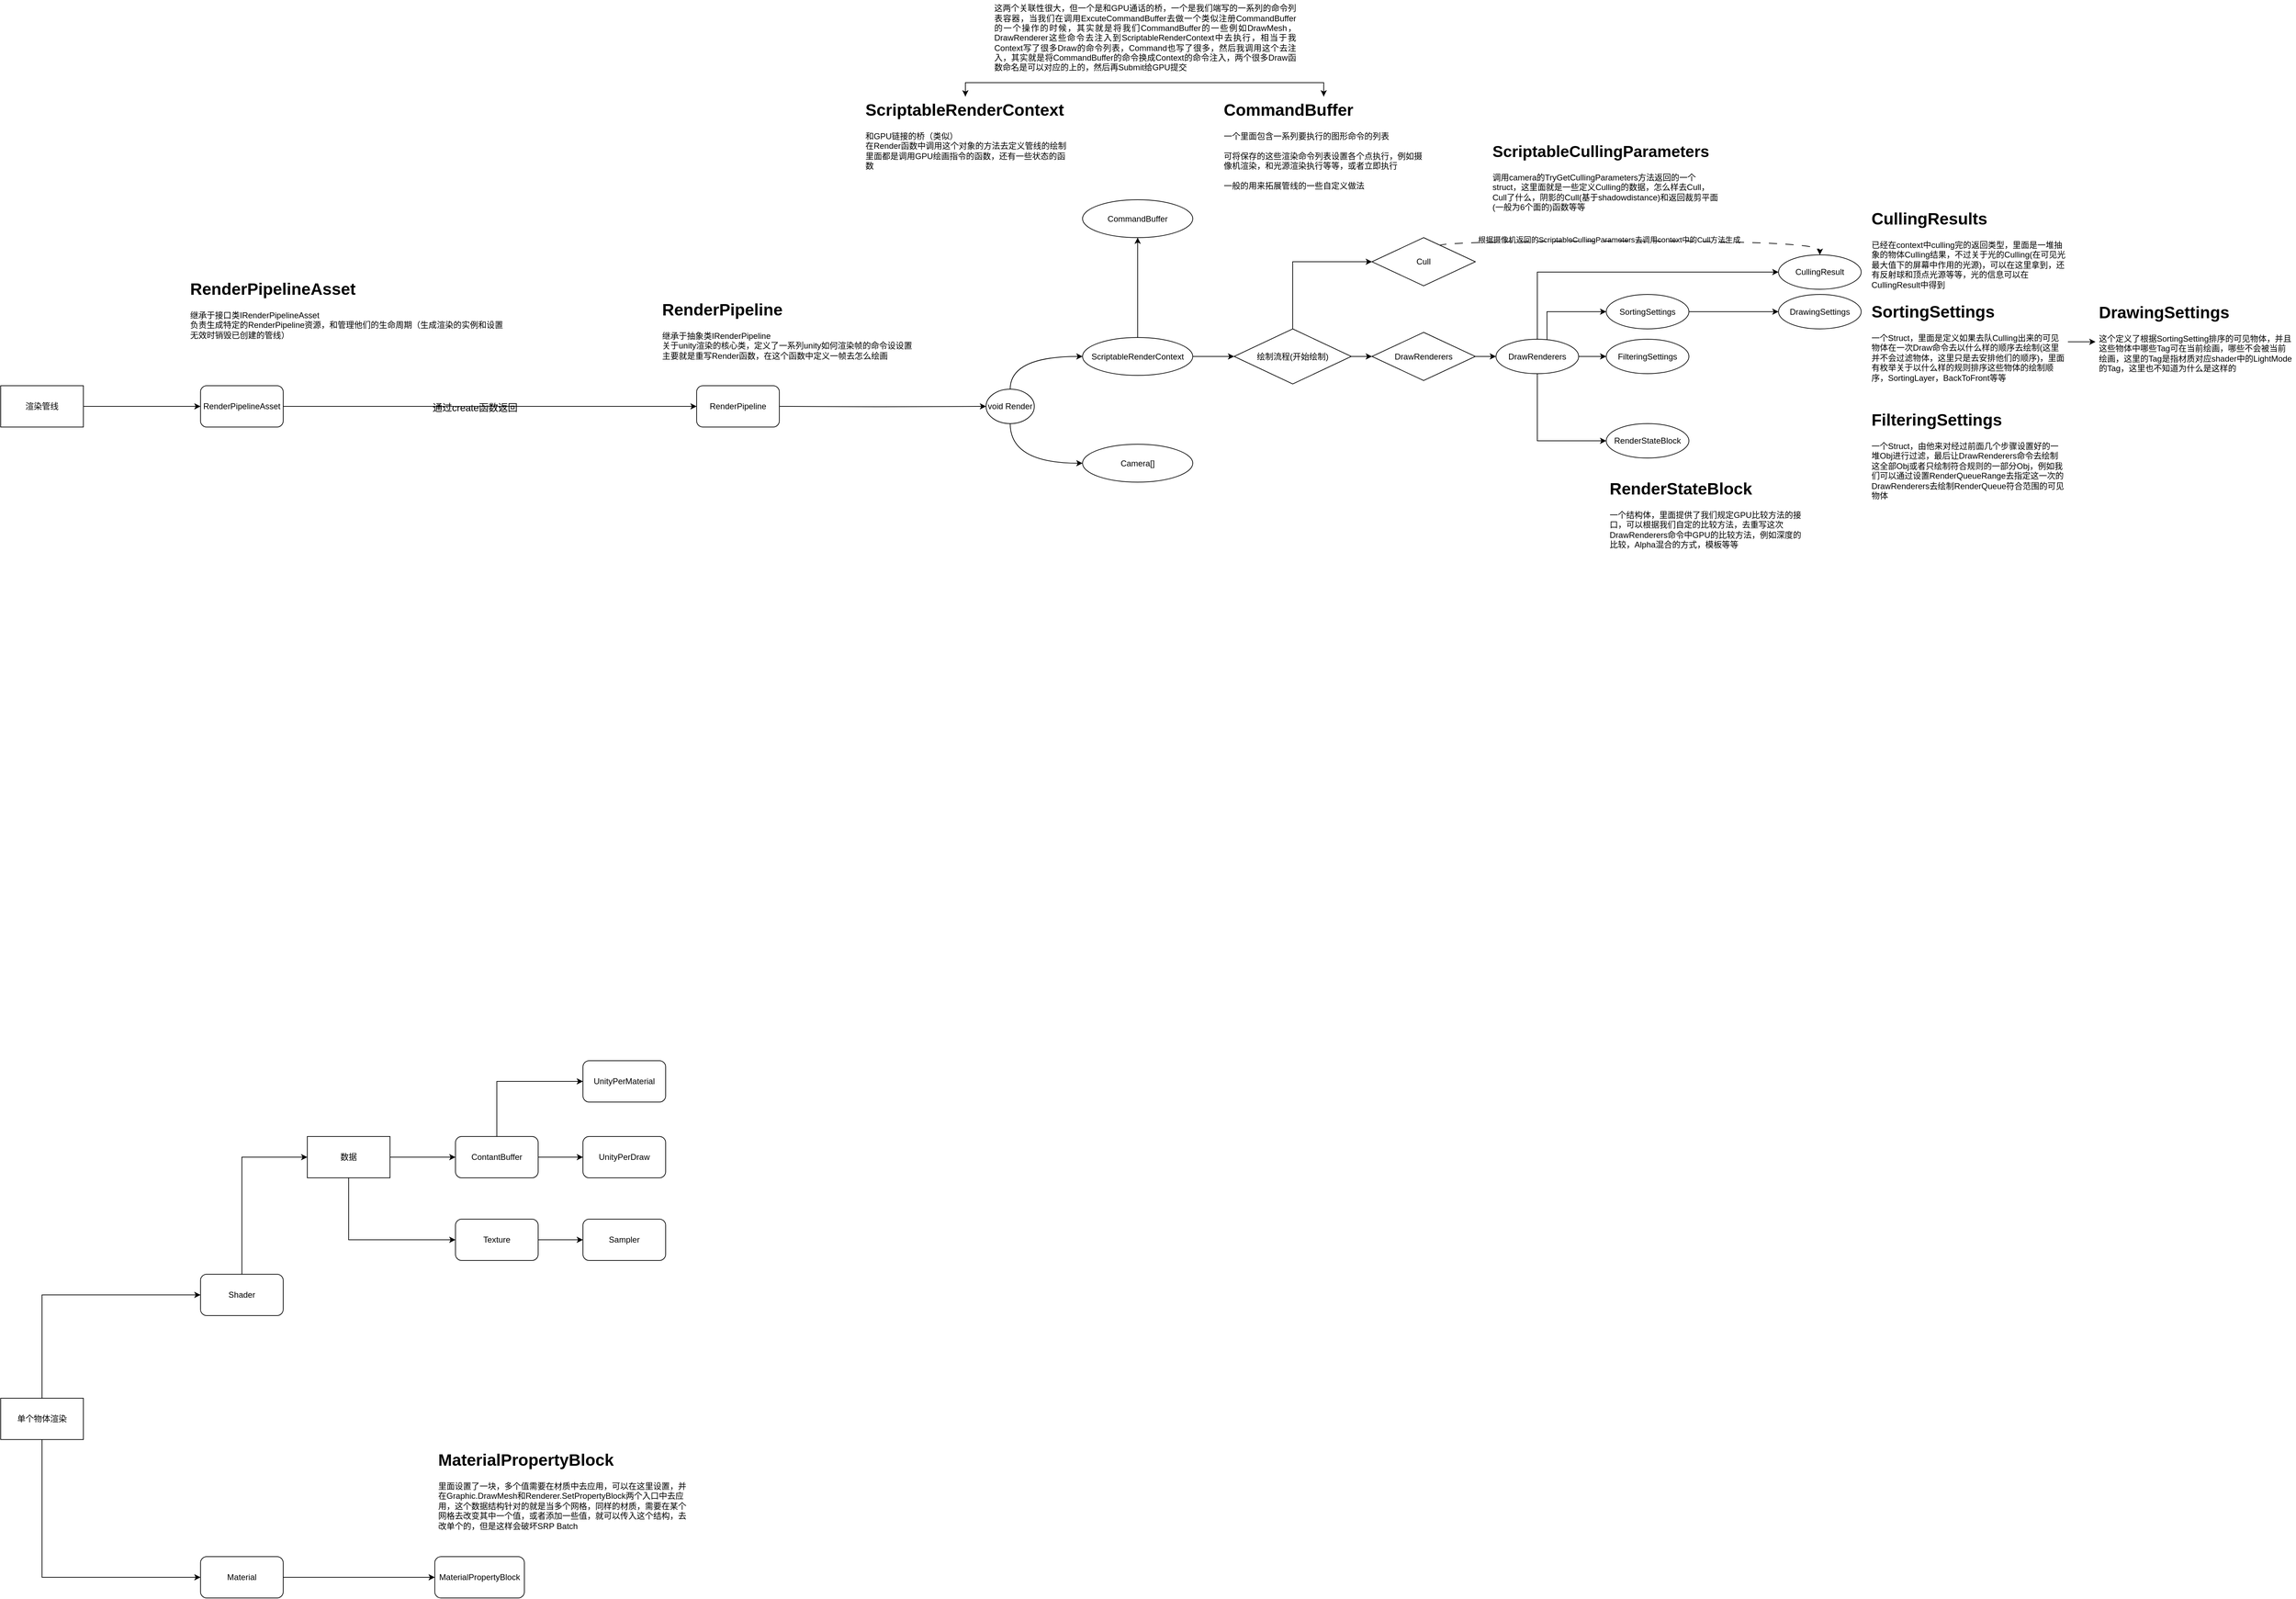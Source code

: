 <mxfile version="21.1.2" type="device">
  <diagram name="第 1 页" id="4xjAWqCqZQAXoj54pfHQ">
    <mxGraphModel dx="1983" dy="1874" grid="1" gridSize="10" guides="1" tooltips="1" connect="1" arrows="1" fold="1" page="1" pageScale="1" pageWidth="827" pageHeight="1169" math="0" shadow="0">
      <root>
        <mxCell id="0" />
        <mxCell id="1" parent="0" />
        <mxCell id="m12ne2t8OxxA_lE06tAF-3" style="edgeStyle=orthogonalEdgeStyle;rounded=0;orthogonalLoop=1;jettySize=auto;html=1;entryX=0;entryY=0.5;entryDx=0;entryDy=0;labelBackgroundColor=none;fontColor=default;exitX=1;exitY=0.5;exitDx=0;exitDy=0;" parent="1" source="Ob3NR8QhcAy8DF4Kkk8G-3" target="Ob3NR8QhcAy8DF4Kkk8G-4" edge="1">
          <mxGeometry relative="1" as="geometry">
            <mxPoint x="340" y="475" as="sourcePoint" />
            <mxPoint x="830" y="480" as="targetPoint" />
          </mxGeometry>
        </mxCell>
        <mxCell id="m12ne2t8OxxA_lE06tAF-5" value="通过create函数返回" style="edgeLabel;html=1;align=center;verticalAlign=middle;resizable=0;points=[];fontSize=14;labelBackgroundColor=none;rounded=0;" parent="m12ne2t8OxxA_lE06tAF-3" vertex="1" connectable="0">
          <mxGeometry x="-0.074" y="-2" relative="1" as="geometry">
            <mxPoint as="offset" />
          </mxGeometry>
        </mxCell>
        <mxCell id="m12ne2t8OxxA_lE06tAF-13" style="edgeStyle=orthogonalEdgeStyle;rounded=0;orthogonalLoop=1;jettySize=auto;html=1;entryX=0;entryY=0.5;entryDx=0;entryDy=0;labelBackgroundColor=none;fontColor=default;" parent="1" target="m12ne2t8OxxA_lE06tAF-12" edge="1">
          <mxGeometry relative="1" as="geometry">
            <mxPoint x="950" y="480" as="sourcePoint" />
          </mxGeometry>
        </mxCell>
        <mxCell id="m12ne2t8OxxA_lE06tAF-6" value="&lt;h1&gt;RenderPipelineAsset&lt;/h1&gt;&lt;div&gt;继承于接口类IRenderPipelineAsset&lt;/div&gt;&lt;div&gt;负责生成特定的RenderPipeline资源，和管理他们的生命周期（生成渲染的实例和设置无效时销毁已创建的管线）&lt;/div&gt;" style="text;html=1;strokeColor=none;fillColor=none;spacing=5;spacingTop=-20;whiteSpace=wrap;overflow=hidden;rounded=0;labelBackgroundColor=none;" parent="1" vertex="1">
          <mxGeometry x="90" y="290" width="470" height="120" as="geometry" />
        </mxCell>
        <mxCell id="m12ne2t8OxxA_lE06tAF-7" value="&lt;h1&gt;RenderPipeline&lt;/h1&gt;&lt;div&gt;继承于抽象类IRenderPipeline&lt;/div&gt;&lt;div&gt;关于unity渲染的核心类，定义了一系列unity如何渲染帧的命令设设置&lt;/div&gt;&lt;div&gt;主要就是重写Render函数，在这个函数中定义一帧去怎么绘画&lt;/div&gt;" style="text;html=1;strokeColor=none;fillColor=none;spacing=5;spacingTop=-20;whiteSpace=wrap;overflow=hidden;rounded=0;labelBackgroundColor=none;" parent="1" vertex="1">
          <mxGeometry x="775" y="320" width="375" height="120" as="geometry" />
        </mxCell>
        <mxCell id="m12ne2t8OxxA_lE06tAF-17" style="edgeStyle=orthogonalEdgeStyle;rounded=0;orthogonalLoop=1;jettySize=auto;html=1;entryX=0;entryY=0.5;entryDx=0;entryDy=0;exitX=0.5;exitY=0;exitDx=0;exitDy=0;curved=1;labelBackgroundColor=none;fontColor=default;" parent="1" source="m12ne2t8OxxA_lE06tAF-12" target="m12ne2t8OxxA_lE06tAF-19" edge="1">
          <mxGeometry relative="1" as="geometry">
            <mxPoint x="1385" y="400" as="targetPoint" />
          </mxGeometry>
        </mxCell>
        <mxCell id="m12ne2t8OxxA_lE06tAF-18" style="edgeStyle=orthogonalEdgeStyle;rounded=0;orthogonalLoop=1;jettySize=auto;html=1;entryX=0;entryY=0.5;entryDx=0;entryDy=0;exitX=0.5;exitY=1;exitDx=0;exitDy=0;curved=1;labelBackgroundColor=none;fontColor=default;" parent="1" source="m12ne2t8OxxA_lE06tAF-12" target="m12ne2t8OxxA_lE06tAF-16" edge="1">
          <mxGeometry relative="1" as="geometry" />
        </mxCell>
        <mxCell id="m12ne2t8OxxA_lE06tAF-12" value="void Render" style="ellipse;whiteSpace=wrap;html=1;labelBackgroundColor=none;rounded=0;" parent="1" vertex="1">
          <mxGeometry x="1250" y="455" width="70" height="50" as="geometry" />
        </mxCell>
        <mxCell id="m12ne2t8OxxA_lE06tAF-16" value="Camera[]" style="ellipse;whiteSpace=wrap;html=1;labelBackgroundColor=none;rounded=0;" parent="1" vertex="1">
          <mxGeometry x="1390" y="535" width="160" height="55" as="geometry" />
        </mxCell>
        <mxCell id="m12ne2t8OxxA_lE06tAF-21" style="edgeStyle=orthogonalEdgeStyle;rounded=0;orthogonalLoop=1;jettySize=auto;html=1;entryX=0.5;entryY=1;entryDx=0;entryDy=0;labelBackgroundColor=none;fontColor=default;" parent="1" source="m12ne2t8OxxA_lE06tAF-19" target="m12ne2t8OxxA_lE06tAF-23" edge="1">
          <mxGeometry relative="1" as="geometry">
            <mxPoint x="1890" y="408" as="targetPoint" />
          </mxGeometry>
        </mxCell>
        <mxCell id="SHS9l1f9AKqWECfSH0F3-3" value="" style="edgeStyle=orthogonalEdgeStyle;rounded=0;orthogonalLoop=1;jettySize=auto;html=1;labelBackgroundColor=none;fontColor=default;" parent="1" source="m12ne2t8OxxA_lE06tAF-19" target="SHS9l1f9AKqWECfSH0F3-2" edge="1">
          <mxGeometry relative="1" as="geometry" />
        </mxCell>
        <mxCell id="m12ne2t8OxxA_lE06tAF-19" value="ScriptableRenderContext" style="ellipse;whiteSpace=wrap;html=1;labelBackgroundColor=none;rounded=0;" parent="1" vertex="1">
          <mxGeometry x="1390" y="380" width="160" height="55" as="geometry" />
        </mxCell>
        <mxCell id="m12ne2t8OxxA_lE06tAF-25" style="edgeStyle=orthogonalEdgeStyle;rounded=0;orthogonalLoop=1;jettySize=auto;html=1;entryX=0.5;entryY=0;entryDx=0;entryDy=0;exitX=0.5;exitY=0;exitDx=0;exitDy=0;labelBackgroundColor=none;fontColor=default;" parent="1" source="m12ne2t8OxxA_lE06tAF-20" target="m12ne2t8OxxA_lE06tAF-24" edge="1">
          <mxGeometry relative="1" as="geometry" />
        </mxCell>
        <mxCell id="m12ne2t8OxxA_lE06tAF-20" value="&lt;h1&gt;ScriptableRenderContext&lt;/h1&gt;&lt;div&gt;和GPU链接的桥（类似）&lt;/div&gt;&lt;div&gt;在Render函数中调用这个对象的方法去定义管线的绘制&lt;/div&gt;&lt;div&gt;里面都是调用GPU绘画指令的函数，还有一些状态的函数&lt;/div&gt;" style="text;html=1;strokeColor=none;fillColor=none;spacing=5;spacingTop=-20;whiteSpace=wrap;overflow=hidden;rounded=0;labelBackgroundColor=none;" parent="1" vertex="1">
          <mxGeometry x="1070" y="30" width="300" height="110" as="geometry" />
        </mxCell>
        <mxCell id="m12ne2t8OxxA_lE06tAF-23" value="CommandBuffer" style="ellipse;whiteSpace=wrap;html=1;labelBackgroundColor=none;rounded=0;" parent="1" vertex="1">
          <mxGeometry x="1390" y="180" width="160" height="55" as="geometry" />
        </mxCell>
        <mxCell id="m12ne2t8OxxA_lE06tAF-28" style="edgeStyle=orthogonalEdgeStyle;rounded=0;orthogonalLoop=1;jettySize=auto;html=1;exitX=0.5;exitY=0;exitDx=0;exitDy=0;entryX=0.5;entryY=0;entryDx=0;entryDy=0;labelBackgroundColor=none;fontColor=default;" parent="1" source="m12ne2t8OxxA_lE06tAF-24" target="m12ne2t8OxxA_lE06tAF-20" edge="1">
          <mxGeometry relative="1" as="geometry" />
        </mxCell>
        <mxCell id="m12ne2t8OxxA_lE06tAF-24" value="&lt;h1&gt;CommandBuffer&lt;/h1&gt;&lt;div&gt;一个里面包含一系列要执行的图形命令的列表&lt;/div&gt;&lt;div&gt;&lt;br&gt;&lt;/div&gt;&lt;div&gt;可将保存的这些渲染命令列表设置各个点执行，例如摄像机渲染，和光源渲染执行等等，或者立即执行&lt;/div&gt;&lt;div&gt;&lt;br&gt;&lt;/div&gt;&lt;div&gt;一般的用来拓展管线的一些自定义做法&lt;/div&gt;" style="text;html=1;strokeColor=none;fillColor=none;spacing=5;spacingTop=-20;whiteSpace=wrap;overflow=hidden;rounded=0;labelBackgroundColor=none;" parent="1" vertex="1">
          <mxGeometry x="1590" y="30" width="300" height="150" as="geometry" />
        </mxCell>
        <mxCell id="m12ne2t8OxxA_lE06tAF-27" value="&lt;div style=&quot;text-align: justify;&quot;&gt;&lt;span style=&quot;background-color: initial;&quot;&gt;这两个关联性很大，但一个是和GPU通话的桥，一个是我们端写的一系列的命令列表容器，当我们在调用ExcuteCommandBuffer去做一个类似注册CommandBuffer的一个操作的时候，其实就是将我们CommandBuffer的一些例如DrawMesh，DrawRenderer这些命令去注入到ScriptableRenderContext中去执行，相当于我Context写了很多Draw的命令列表，Command也写了很多，然后我调用这个去注入，其实就是将CommandBuffer的命令换成Context的命令注入，两个很多Draw函数命名是可以对应的上的，然后再Submit给GPU提交&lt;/span&gt;&lt;/div&gt;" style="text;html=1;strokeColor=none;fillColor=none;align=left;verticalAlign=middle;whiteSpace=wrap;rounded=0;labelBackgroundColor=none;" parent="1" vertex="1">
          <mxGeometry x="1260" y="-110" width="440" height="110" as="geometry" />
        </mxCell>
        <mxCell id="SHS9l1f9AKqWECfSH0F3-7" style="edgeStyle=orthogonalEdgeStyle;rounded=0;orthogonalLoop=1;jettySize=auto;html=1;entryX=0;entryY=0.5;entryDx=0;entryDy=0;exitX=0.5;exitY=0;exitDx=0;exitDy=0;labelBackgroundColor=none;fontColor=default;" parent="1" source="SHS9l1f9AKqWECfSH0F3-2" target="SHS9l1f9AKqWECfSH0F3-6" edge="1">
          <mxGeometry relative="1" as="geometry" />
        </mxCell>
        <mxCell id="SHS9l1f9AKqWECfSH0F3-12" style="edgeStyle=orthogonalEdgeStyle;rounded=0;orthogonalLoop=1;jettySize=auto;html=1;entryX=0;entryY=0.5;entryDx=0;entryDy=0;labelBackgroundColor=none;fontColor=default;" parent="1" source="SHS9l1f9AKqWECfSH0F3-2" target="SHS9l1f9AKqWECfSH0F3-10" edge="1">
          <mxGeometry relative="1" as="geometry" />
        </mxCell>
        <mxCell id="SHS9l1f9AKqWECfSH0F3-2" value="绘制流程(开始绘制)" style="rhombus;whiteSpace=wrap;html=1;labelBackgroundColor=none;rounded=0;" parent="1" vertex="1">
          <mxGeometry x="1610" y="367.5" width="170" height="80" as="geometry" />
        </mxCell>
        <mxCell id="SHS9l1f9AKqWECfSH0F3-30" style="edgeStyle=orthogonalEdgeStyle;rounded=0;orthogonalLoop=1;jettySize=auto;html=1;entryX=0.5;entryY=0;entryDx=0;entryDy=0;exitX=0.644;exitY=0.174;exitDx=0;exitDy=0;exitPerimeter=0;curved=1;dashed=1;dashPattern=12 12;labelBackgroundColor=none;fontColor=default;" parent="1" source="SHS9l1f9AKqWECfSH0F3-6" target="SHS9l1f9AKqWECfSH0F3-17" edge="1">
          <mxGeometry relative="1" as="geometry">
            <Array as="points">
              <mxPoint x="1907" y="240" />
              <mxPoint x="2460" y="240" />
            </Array>
          </mxGeometry>
        </mxCell>
        <mxCell id="SHS9l1f9AKqWECfSH0F3-31" value="根据摄像机返回的ScriptableCullingParameters去调用context中的Cull方法生成" style="edgeLabel;html=1;align=center;verticalAlign=middle;resizable=0;points=[];labelBackgroundColor=none;rounded=0;" parent="SHS9l1f9AKqWECfSH0F3-30" vertex="1" connectable="0">
          <mxGeometry x="-0.124" y="2" relative="1" as="geometry">
            <mxPoint as="offset" />
          </mxGeometry>
        </mxCell>
        <mxCell id="SHS9l1f9AKqWECfSH0F3-6" value="Cull" style="rhombus;whiteSpace=wrap;html=1;labelBackgroundColor=none;rounded=0;" parent="1" vertex="1">
          <mxGeometry x="1810" y="235" width="150" height="70" as="geometry" />
        </mxCell>
        <mxCell id="SHS9l1f9AKqWECfSH0F3-21" style="edgeStyle=orthogonalEdgeStyle;rounded=0;orthogonalLoop=1;jettySize=auto;html=1;entryX=0;entryY=0.5;entryDx=0;entryDy=0;labelBackgroundColor=none;fontColor=default;" parent="1" source="SHS9l1f9AKqWECfSH0F3-10" target="SHS9l1f9AKqWECfSH0F3-18" edge="1">
          <mxGeometry relative="1" as="geometry" />
        </mxCell>
        <mxCell id="SHS9l1f9AKqWECfSH0F3-10" value="DrawRenderers" style="rhombus;whiteSpace=wrap;html=1;labelBackgroundColor=none;rounded=0;" parent="1" vertex="1">
          <mxGeometry x="1810" y="372.5" width="150" height="70" as="geometry" />
        </mxCell>
        <mxCell id="SHS9l1f9AKqWECfSH0F3-14" value="RenderStateBlock" style="ellipse;whiteSpace=wrap;html=1;labelBackgroundColor=none;rounded=0;" parent="1" vertex="1">
          <mxGeometry x="2150" y="505" width="120" height="50" as="geometry" />
        </mxCell>
        <mxCell id="SHS9l1f9AKqWECfSH0F3-15" value="FilteringSettings" style="ellipse;whiteSpace=wrap;html=1;labelBackgroundColor=none;rounded=0;" parent="1" vertex="1">
          <mxGeometry x="2150" y="382.5" width="120" height="50" as="geometry" />
        </mxCell>
        <mxCell id="SHS9l1f9AKqWECfSH0F3-16" value="DrawingSettings" style="ellipse;whiteSpace=wrap;html=1;labelBackgroundColor=none;rounded=0;" parent="1" vertex="1">
          <mxGeometry x="2400" y="317.5" width="120" height="50" as="geometry" />
        </mxCell>
        <mxCell id="SHS9l1f9AKqWECfSH0F3-17" value="CullingResult" style="ellipse;whiteSpace=wrap;html=1;labelBackgroundColor=none;rounded=0;" parent="1" vertex="1">
          <mxGeometry x="2400" y="260" width="120" height="50" as="geometry" />
        </mxCell>
        <mxCell id="SHS9l1f9AKqWECfSH0F3-22" style="edgeStyle=orthogonalEdgeStyle;rounded=0;orthogonalLoop=1;jettySize=auto;html=1;entryX=0;entryY=0.5;entryDx=0;entryDy=0;exitX=0.5;exitY=0;exitDx=0;exitDy=0;labelBackgroundColor=none;fontColor=default;" parent="1" source="SHS9l1f9AKqWECfSH0F3-18" target="SHS9l1f9AKqWECfSH0F3-17" edge="1">
          <mxGeometry relative="1" as="geometry" />
        </mxCell>
        <mxCell id="SHS9l1f9AKqWECfSH0F3-23" style="edgeStyle=orthogonalEdgeStyle;rounded=0;orthogonalLoop=1;jettySize=auto;html=1;exitX=0.617;exitY=0.01;exitDx=0;exitDy=0;exitPerimeter=0;labelBackgroundColor=none;fontColor=default;entryX=0;entryY=0.5;entryDx=0;entryDy=0;" parent="1" source="SHS9l1f9AKqWECfSH0F3-18" target="SHS9l1f9AKqWECfSH0F3-36" edge="1">
          <mxGeometry relative="1" as="geometry">
            <mxPoint x="2230" y="343" as="targetPoint" />
            <Array as="points">
              <mxPoint x="2064" y="343" />
            </Array>
          </mxGeometry>
        </mxCell>
        <mxCell id="SHS9l1f9AKqWECfSH0F3-25" style="edgeStyle=orthogonalEdgeStyle;rounded=0;orthogonalLoop=1;jettySize=auto;html=1;labelBackgroundColor=none;fontColor=default;" parent="1" source="SHS9l1f9AKqWECfSH0F3-18" target="SHS9l1f9AKqWECfSH0F3-15" edge="1">
          <mxGeometry relative="1" as="geometry" />
        </mxCell>
        <mxCell id="SHS9l1f9AKqWECfSH0F3-26" style="edgeStyle=orthogonalEdgeStyle;rounded=0;orthogonalLoop=1;jettySize=auto;html=1;entryX=0;entryY=0.5;entryDx=0;entryDy=0;exitX=0.5;exitY=1;exitDx=0;exitDy=0;labelBackgroundColor=none;fontColor=default;" parent="1" source="SHS9l1f9AKqWECfSH0F3-18" target="SHS9l1f9AKqWECfSH0F3-14" edge="1">
          <mxGeometry relative="1" as="geometry" />
        </mxCell>
        <mxCell id="SHS9l1f9AKqWECfSH0F3-18" value="DrawRenderers" style="ellipse;whiteSpace=wrap;html=1;labelBackgroundColor=none;rounded=0;" parent="1" vertex="1">
          <mxGeometry x="1990" y="382.5" width="120" height="50" as="geometry" />
        </mxCell>
        <mxCell id="SHS9l1f9AKqWECfSH0F3-32" value="&lt;h1&gt;&lt;font style=&quot;font-size: 23px;&quot;&gt;ScriptableCullingParameters&lt;/font&gt;&lt;/h1&gt;&lt;div style=&quot;&quot;&gt;&lt;font style=&quot;font-size: 12px;&quot;&gt;调用camera的TryGetCullingParameters方法返回的一个struct，这里面就是一些定义Culling的数据，怎么样去Cull，Cull了什么，阴影的Cull(基于shadowdistance)和返回裁剪平面(一般为6个面的)函数等等&lt;/font&gt;&lt;/div&gt;" style="text;html=1;strokeColor=none;fillColor=none;spacing=5;spacingTop=-20;whiteSpace=wrap;overflow=hidden;rounded=0;labelBackgroundColor=none;" parent="1" vertex="1">
          <mxGeometry x="1980" y="90" width="340" height="120" as="geometry" />
        </mxCell>
        <mxCell id="SHS9l1f9AKqWECfSH0F3-34" value="&lt;h1&gt;CullingResults&lt;/h1&gt;&lt;div&gt;已经在context中culling完的返回类型，里面是一堆抽象的物体Culling结果，不过关于光的Culling(在可见光最大值下的屏幕中作用的光源)，可以在这里拿到，还有反射球和顶点光源等等，光的信息可以在CullingResult中得到&lt;/div&gt;" style="text;html=1;strokeColor=none;fillColor=none;spacing=5;spacingTop=-20;whiteSpace=wrap;overflow=hidden;rounded=0;" parent="1" vertex="1">
          <mxGeometry x="2530" y="187.5" width="290" height="122.5" as="geometry" />
        </mxCell>
        <mxCell id="SHS9l1f9AKqWECfSH0F3-35" value="&lt;h1&gt;DrawingSettings&lt;/h1&gt;&lt;div&gt;这个定义了根据SortingSetting排序的可见物体，并且这些物体中哪些Tag可在当前绘画，哪些不会被当前绘画，这里的Tag是指材质对应shader中的LightMode的Tag，这里也不知道为什么是这样的&lt;/div&gt;" style="text;html=1;strokeColor=none;fillColor=none;spacing=5;spacingTop=-20;whiteSpace=wrap;overflow=hidden;rounded=0;" parent="1" vertex="1">
          <mxGeometry x="2860" y="324.38" width="290" height="123.75" as="geometry" />
        </mxCell>
        <mxCell id="SHS9l1f9AKqWECfSH0F3-37" style="edgeStyle=orthogonalEdgeStyle;rounded=0;orthogonalLoop=1;jettySize=auto;html=1;entryX=0;entryY=0.5;entryDx=0;entryDy=0;" parent="1" source="SHS9l1f9AKqWECfSH0F3-36" target="SHS9l1f9AKqWECfSH0F3-16" edge="1">
          <mxGeometry relative="1" as="geometry" />
        </mxCell>
        <mxCell id="SHS9l1f9AKqWECfSH0F3-36" value="SortingSettings" style="ellipse;whiteSpace=wrap;html=1;labelBackgroundColor=none;rounded=0;" parent="1" vertex="1">
          <mxGeometry x="2150" y="317.5" width="120" height="50" as="geometry" />
        </mxCell>
        <mxCell id="SHS9l1f9AKqWECfSH0F3-40" style="edgeStyle=orthogonalEdgeStyle;rounded=0;orthogonalLoop=1;jettySize=auto;html=1;" parent="1" source="SHS9l1f9AKqWECfSH0F3-38" target="SHS9l1f9AKqWECfSH0F3-35" edge="1">
          <mxGeometry relative="1" as="geometry" />
        </mxCell>
        <mxCell id="SHS9l1f9AKqWECfSH0F3-38" value="&lt;h1&gt;SortingSettings&lt;/h1&gt;&lt;div&gt;一个Struct，里面是定义如果去队Culling出来的可见物体在一次Draw命令去以什么样的顺序去绘制(这里并不会过滤物体，这里只是去安排他们的顺序)，里面有枚举关于以什么样的规则排序这些物体的绘制顺序，SortingLayer，BackToFront等等&lt;/div&gt;" style="text;html=1;strokeColor=none;fillColor=none;spacing=5;spacingTop=-20;whiteSpace=wrap;overflow=hidden;rounded=0;" parent="1" vertex="1">
          <mxGeometry x="2530" y="322.5" width="290" height="127.5" as="geometry" />
        </mxCell>
        <mxCell id="SHS9l1f9AKqWECfSH0F3-41" value="&lt;h1&gt;FilteringSettings&lt;/h1&gt;&lt;div&gt;一个Struct，由他来对经过前面几个步骤设置好的一堆Obj进行过滤，最后让DrawRenderers命令去绘制这全部Obj或者只绘制符合规则的一部分Obj，例如我们可以通过设置RenderQueueRange去指定这一次的DrawRenderers去绘制RenderQueue符合范围的可见物体&lt;/div&gt;" style="text;html=1;strokeColor=none;fillColor=none;spacing=5;spacingTop=-20;whiteSpace=wrap;overflow=hidden;rounded=0;" parent="1" vertex="1">
          <mxGeometry x="2530" y="480" width="290" height="150" as="geometry" />
        </mxCell>
        <mxCell id="h01HjNe_9XvoUJEOqvBI-1" value="&lt;h1&gt;RenderStateBlock&lt;/h1&gt;&lt;div&gt;一个结构体，里面提供了我们规定GPU比较方法的接口，可以根据我们自定的比较方法，去重写这次DrawRenderers命令中GPU的比较方法，例如深度的比较，Alpha混合的方式，模板等等&lt;/div&gt;" style="text;html=1;strokeColor=none;fillColor=none;spacing=5;spacingTop=-20;whiteSpace=wrap;overflow=hidden;rounded=0;" parent="1" vertex="1">
          <mxGeometry x="2150" y="580" width="290" height="150" as="geometry" />
        </mxCell>
        <mxCell id="Ob3NR8QhcAy8DF4Kkk8G-9" style="edgeStyle=orthogonalEdgeStyle;rounded=0;orthogonalLoop=1;jettySize=auto;html=1;entryX=0;entryY=0.5;entryDx=0;entryDy=0;exitX=0.5;exitY=0;exitDx=0;exitDy=0;" edge="1" parent="1" source="Ob3NR8QhcAy8DF4Kkk8G-2" target="Ob3NR8QhcAy8DF4Kkk8G-7">
          <mxGeometry relative="1" as="geometry" />
        </mxCell>
        <mxCell id="Ob3NR8QhcAy8DF4Kkk8G-10" style="edgeStyle=orthogonalEdgeStyle;rounded=0;orthogonalLoop=1;jettySize=auto;html=1;entryX=0;entryY=0.5;entryDx=0;entryDy=0;exitX=0.5;exitY=1;exitDx=0;exitDy=0;" edge="1" parent="1" source="Ob3NR8QhcAy8DF4Kkk8G-2" target="Ob3NR8QhcAy8DF4Kkk8G-8">
          <mxGeometry relative="1" as="geometry" />
        </mxCell>
        <mxCell id="Ob3NR8QhcAy8DF4Kkk8G-2" value="单个物体渲染" style="rounded=0;whiteSpace=wrap;html=1;" vertex="1" parent="1">
          <mxGeometry x="-180" y="1920" width="120" height="60" as="geometry" />
        </mxCell>
        <mxCell id="Ob3NR8QhcAy8DF4Kkk8G-3" value="RenderPipelineAsset" style="rounded=1;whiteSpace=wrap;html=1;" vertex="1" parent="1">
          <mxGeometry x="110" y="450" width="120" height="60" as="geometry" />
        </mxCell>
        <mxCell id="Ob3NR8QhcAy8DF4Kkk8G-4" value="RenderPipeline" style="rounded=1;whiteSpace=wrap;html=1;" vertex="1" parent="1">
          <mxGeometry x="830" y="450" width="120" height="60" as="geometry" />
        </mxCell>
        <mxCell id="Ob3NR8QhcAy8DF4Kkk8G-6" style="edgeStyle=orthogonalEdgeStyle;rounded=0;orthogonalLoop=1;jettySize=auto;html=1;" edge="1" parent="1" source="Ob3NR8QhcAy8DF4Kkk8G-5" target="Ob3NR8QhcAy8DF4Kkk8G-3">
          <mxGeometry relative="1" as="geometry" />
        </mxCell>
        <mxCell id="Ob3NR8QhcAy8DF4Kkk8G-5" value="渲染管线" style="rounded=0;whiteSpace=wrap;html=1;" vertex="1" parent="1">
          <mxGeometry x="-180" y="450" width="120" height="60" as="geometry" />
        </mxCell>
        <mxCell id="Ob3NR8QhcAy8DF4Kkk8G-21" style="edgeStyle=orthogonalEdgeStyle;rounded=0;orthogonalLoop=1;jettySize=auto;html=1;entryX=0;entryY=0.5;entryDx=0;entryDy=0;exitX=0.5;exitY=0;exitDx=0;exitDy=0;" edge="1" parent="1" source="Ob3NR8QhcAy8DF4Kkk8G-7" target="Ob3NR8QhcAy8DF4Kkk8G-20">
          <mxGeometry relative="1" as="geometry" />
        </mxCell>
        <mxCell id="Ob3NR8QhcAy8DF4Kkk8G-7" value="Shader" style="rounded=1;whiteSpace=wrap;html=1;" vertex="1" parent="1">
          <mxGeometry x="110" y="1740" width="120" height="60" as="geometry" />
        </mxCell>
        <mxCell id="Ob3NR8QhcAy8DF4Kkk8G-12" style="edgeStyle=orthogonalEdgeStyle;rounded=0;orthogonalLoop=1;jettySize=auto;html=1;" edge="1" parent="1" source="Ob3NR8QhcAy8DF4Kkk8G-8" target="Ob3NR8QhcAy8DF4Kkk8G-11">
          <mxGeometry relative="1" as="geometry" />
        </mxCell>
        <mxCell id="Ob3NR8QhcAy8DF4Kkk8G-8" value="Material" style="rounded=1;whiteSpace=wrap;html=1;" vertex="1" parent="1">
          <mxGeometry x="110" y="2150" width="120" height="60" as="geometry" />
        </mxCell>
        <mxCell id="Ob3NR8QhcAy8DF4Kkk8G-11" value="MaterialPropertyBlock" style="rounded=1;whiteSpace=wrap;html=1;" vertex="1" parent="1">
          <mxGeometry x="450" y="2150" width="130" height="60" as="geometry" />
        </mxCell>
        <mxCell id="Ob3NR8QhcAy8DF4Kkk8G-13" value="&lt;h1&gt;MaterialPropertyBlock&lt;/h1&gt;&lt;div&gt;里面设置了一块，多个值需要在材质中去应用，可以在这里设置，并在Graphic.DrawMesh和Renderer.SetPropertyBlock两个入口中去应用，这个数据结构针对的就是当多个网格，同样的材质，需要在某个网格去改变其中一个值，或者添加一些值，就可以传入这个结构，去改单个的，但是这样会破坏SRP Batch&lt;/div&gt;" style="text;html=1;strokeColor=none;fillColor=none;spacing=5;spacingTop=-20;whiteSpace=wrap;overflow=hidden;rounded=0;labelBackgroundColor=none;" vertex="1" parent="1">
          <mxGeometry x="450" y="1990" width="375" height="140" as="geometry" />
        </mxCell>
        <mxCell id="Ob3NR8QhcAy8DF4Kkk8G-17" style="edgeStyle=orthogonalEdgeStyle;rounded=0;orthogonalLoop=1;jettySize=auto;html=1;entryX=0;entryY=0.5;entryDx=0;entryDy=0;exitX=0.5;exitY=0;exitDx=0;exitDy=0;" edge="1" parent="1" source="Ob3NR8QhcAy8DF4Kkk8G-14" target="Ob3NR8QhcAy8DF4Kkk8G-16">
          <mxGeometry relative="1" as="geometry" />
        </mxCell>
        <mxCell id="Ob3NR8QhcAy8DF4Kkk8G-18" style="edgeStyle=orthogonalEdgeStyle;rounded=0;orthogonalLoop=1;jettySize=auto;html=1;entryX=0;entryY=0.5;entryDx=0;entryDy=0;" edge="1" parent="1" source="Ob3NR8QhcAy8DF4Kkk8G-14" target="Ob3NR8QhcAy8DF4Kkk8G-19">
          <mxGeometry relative="1" as="geometry">
            <mxPoint x="685" y="1570" as="targetPoint" />
          </mxGeometry>
        </mxCell>
        <mxCell id="Ob3NR8QhcAy8DF4Kkk8G-14" value="ContantBuffer" style="rounded=1;whiteSpace=wrap;html=1;" vertex="1" parent="1">
          <mxGeometry x="480" y="1540" width="120" height="60" as="geometry" />
        </mxCell>
        <mxCell id="Ob3NR8QhcAy8DF4Kkk8G-16" value="UnityPerMaterial" style="rounded=1;whiteSpace=wrap;html=1;" vertex="1" parent="1">
          <mxGeometry x="665" y="1430" width="120" height="60" as="geometry" />
        </mxCell>
        <mxCell id="Ob3NR8QhcAy8DF4Kkk8G-19" value="UnityPerDraw" style="rounded=1;whiteSpace=wrap;html=1;" vertex="1" parent="1">
          <mxGeometry x="665" y="1540" width="120" height="60" as="geometry" />
        </mxCell>
        <mxCell id="Ob3NR8QhcAy8DF4Kkk8G-22" style="edgeStyle=orthogonalEdgeStyle;rounded=0;orthogonalLoop=1;jettySize=auto;html=1;entryX=0;entryY=0.5;entryDx=0;entryDy=0;" edge="1" parent="1" source="Ob3NR8QhcAy8DF4Kkk8G-20" target="Ob3NR8QhcAy8DF4Kkk8G-14">
          <mxGeometry relative="1" as="geometry" />
        </mxCell>
        <mxCell id="Ob3NR8QhcAy8DF4Kkk8G-23" style="edgeStyle=orthogonalEdgeStyle;rounded=0;orthogonalLoop=1;jettySize=auto;html=1;exitX=0.5;exitY=1;exitDx=0;exitDy=0;entryX=0;entryY=0.5;entryDx=0;entryDy=0;" edge="1" parent="1" source="Ob3NR8QhcAy8DF4Kkk8G-20" target="Ob3NR8QhcAy8DF4Kkk8G-24">
          <mxGeometry relative="1" as="geometry">
            <mxPoint x="540" y="1690" as="targetPoint" />
            <Array as="points">
              <mxPoint x="325" y="1690" />
            </Array>
          </mxGeometry>
        </mxCell>
        <mxCell id="Ob3NR8QhcAy8DF4Kkk8G-20" value="数据" style="rounded=0;whiteSpace=wrap;html=1;" vertex="1" parent="1">
          <mxGeometry x="265" y="1540" width="120" height="60" as="geometry" />
        </mxCell>
        <mxCell id="Ob3NR8QhcAy8DF4Kkk8G-25" style="edgeStyle=orthogonalEdgeStyle;rounded=0;orthogonalLoop=1;jettySize=auto;html=1;entryX=0;entryY=0.5;entryDx=0;entryDy=0;" edge="1" parent="1" source="Ob3NR8QhcAy8DF4Kkk8G-24" target="Ob3NR8QhcAy8DF4Kkk8G-26">
          <mxGeometry relative="1" as="geometry">
            <mxPoint x="680" y="1690" as="targetPoint" />
          </mxGeometry>
        </mxCell>
        <mxCell id="Ob3NR8QhcAy8DF4Kkk8G-24" value="Texture" style="rounded=1;whiteSpace=wrap;html=1;" vertex="1" parent="1">
          <mxGeometry x="480" y="1660" width="120" height="60" as="geometry" />
        </mxCell>
        <mxCell id="Ob3NR8QhcAy8DF4Kkk8G-26" value="Sampler" style="rounded=1;whiteSpace=wrap;html=1;" vertex="1" parent="1">
          <mxGeometry x="665" y="1660" width="120" height="60" as="geometry" />
        </mxCell>
      </root>
    </mxGraphModel>
  </diagram>
</mxfile>
